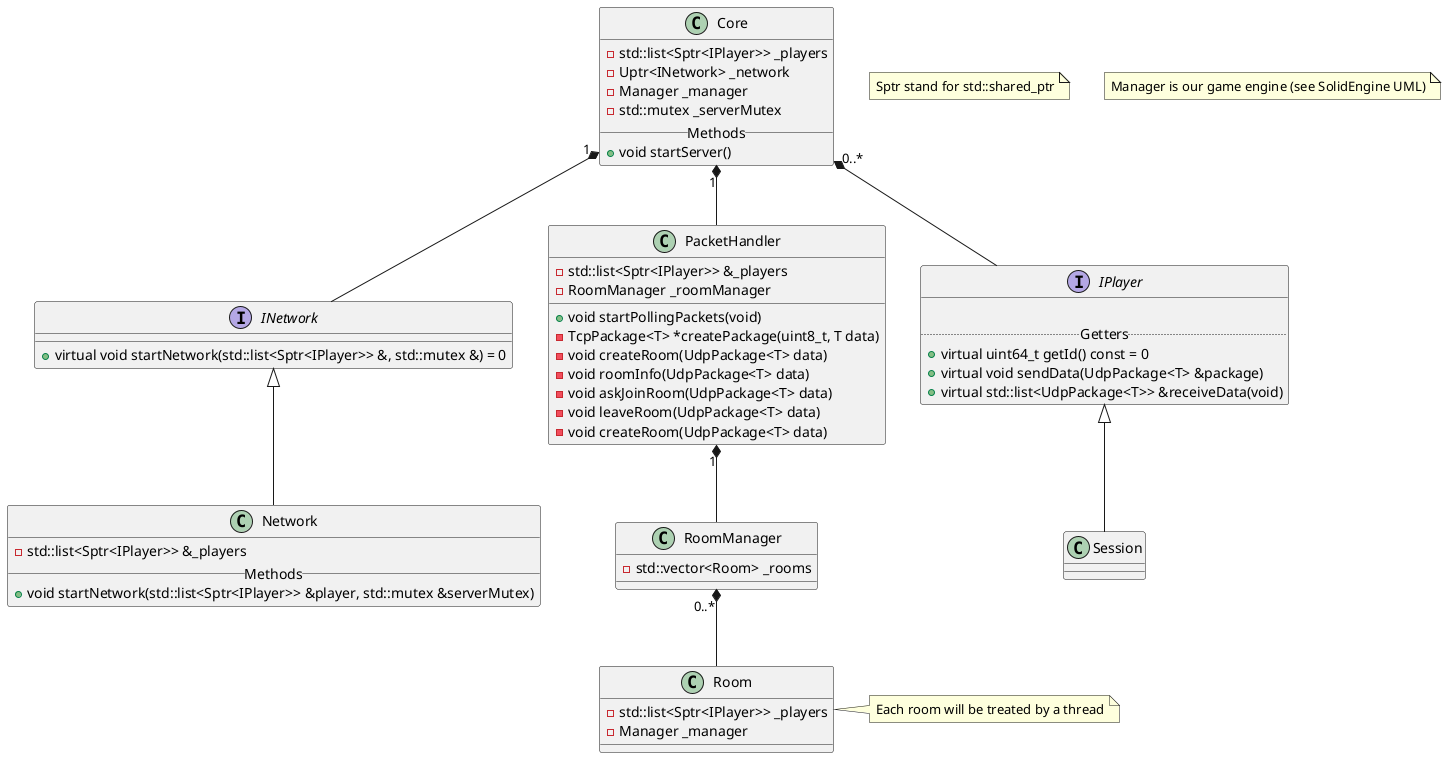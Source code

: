 @startuml

note "Sptr stand for std::shared_ptr" as N0
note "Manager is our game engine (see SolidEngine UML)" as N1

together {
class INetwork
class PacketHandler
class IPlayer
}

interface IPlayer {

.. Getters ..
+ virtual uint64_t getId() const = 0
+ virtual void sendData(UdpPackage<T> &package)
+ virtual std::list<UdpPackage<T>> &receiveData(void)
}

interface INetwork {
+ virtual void startNetwork(std::list<Sptr<IPlayer>> &, std::mutex &) = 0
}

class Session {
}

class PacketHandler {
- std::list<Sptr<IPlayer>> &_players
- RoomManager _roomManager
+ void startPollingPackets(void)
- TcpPackage<T> *createPackage(uint8_t, T data)
- void createRoom(UdpPackage<T> data)
- void roomInfo(UdpPackage<T> data)
- void askJoinRoom(UdpPackage<T> data)
- void leaveRoom(UdpPackage<T> data)
- void createRoom(UdpPackage<T> data)
}

class RoomManager {
- std::vector<Room> _rooms
}

class Core {
- std::list<Sptr<IPlayer>> _players
- Uptr<INetwork> _network
- Manager _manager
- std::mutex _serverMutex
__ Methods __
+ void startServer()
}

class Network {
- std::list<Sptr<IPlayer>> &_players
__ Methods __
+ void startNetwork(std::list<Sptr<IPlayer>> &player, std::mutex &serverMutex)
}

class Room {
- std::list<Sptr<IPlayer>> _players
- Manager _manager
}
note right : Each room will be treated by a thread

IPlayer <|-- Session
INetwork <|-- Network

Core "1" *-- PacketHandler
Core "1" *-- INetwork
PacketHandler "1" *-- RoomManager
RoomManager "0..*" *-- Room
Core "0..*" *-- IPlayer

@enduml